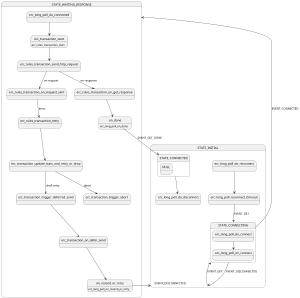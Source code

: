 @startuml
scale 300 width

state STATE_INITIAL {
  erc_long_poll_do_reconnect --> erc_long_poll_reconnect_timeout
  erc_long_poll_reconnect_timeout --> STATE_CONNECTING : EVENT_GET

  STATE_CONNECTED --> erc_long_poll_do_disconnect
}

state STATE_CONNECTING {
  erc_long_poll_do_connect --> erc_long_poll_on_connect
}

state STATE_CONNECTED {
  state "NULL"
}
  
state STATE_WAITING_RESPONSE {
  erc_long_poll_do_connected --> erc_transaction_start
  erc_transaction_start: erc_rules_transaction_start 
  erc_transaction_start --> erc_rules_transaction_send_http_request
  erc_rules_transaction_send_http_request --> erc_rules_transaction_on_request_sent : on request
  erc_rules_transaction_on_request_sent --> erc_rules_transaction_retry : error
  erc_rules_transaction_retry --> erc_transaction_update_stats_and_retry_or_drop
  erc_transaction_update_stats_and_retry_or_drop --> erc_transaction_trigger_deferred_send: shall retry
  erc_transaction_trigger_deferred_send --> erc_transaction_on_defer_send
  erc_transaction_on_defer_send --> on_resend_or_retry
  on_resend_or_retry: erc_long_poll_on_resend_or_retry
  on_resend_or_retry --> STATE_INITIAL : EVENT_DISCONNECTED

  erc_transaction_update_stats_and_retry_or_drop --> erc_transaction_trigger_abort: abort
  erc_rules_transaction_send_http_request --> erc_rules_transaction_on_get_response : on response
  erc_rules_transaction_on_get_response --> on_done
  on_done: erc_long_poll_on_done
  on_done --> STATE_CONNECTED : EVENT_GET_DONE
}

STATE_INITIAL --> STATE_CONNECTING : EVENT_GET

STATE_CONNECTING --> STATE_WAITING_RESPONSE : EVENT_CONNECTED

STATE_CONNECTING --> STATE_INITIAL : EVENT_DISCONNECTED

@enduml